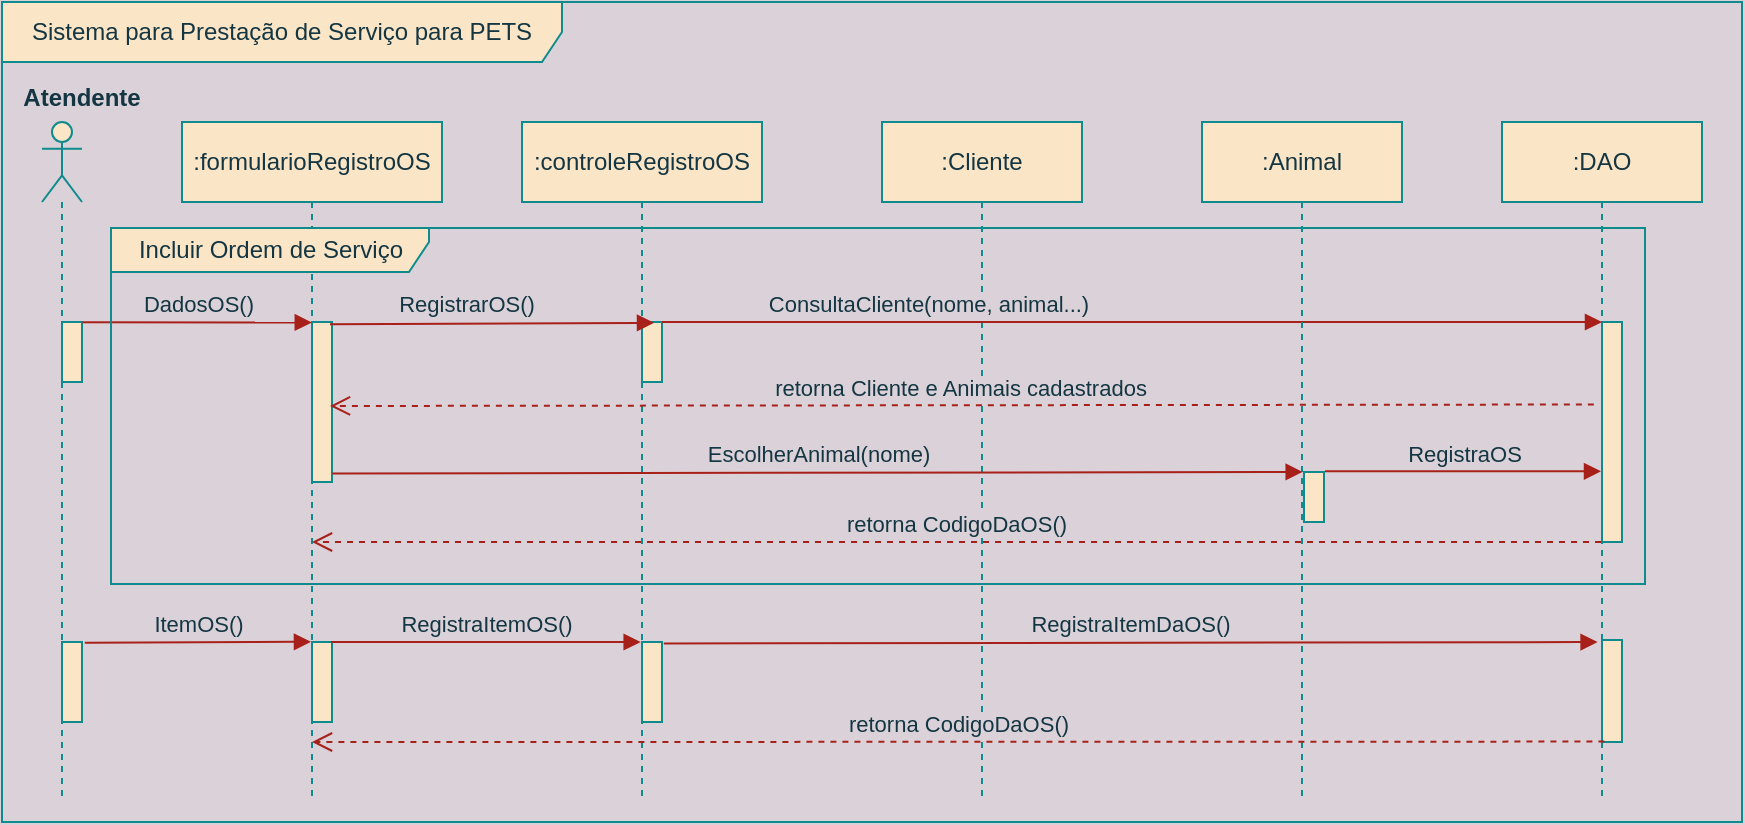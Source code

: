 <mxfile version="20.0.1" type="github">
  <diagram id="kgpKYQtTHZ0yAKxKKP6v" name="Page-1">
    <mxGraphModel dx="978" dy="545" grid="1" gridSize="10" guides="1" tooltips="1" connect="1" arrows="1" fold="1" page="1" pageScale="1" pageWidth="850" pageHeight="1100" background="#DAD2D8" math="0" shadow="0">
      <root>
        <mxCell id="0" />
        <mxCell id="1" parent="0" />
        <mxCell id="_muVhDr60phgIgJsRJF9-12" value="Sistema para Prestação de Serviço para PETS" style="shape=umlFrame;whiteSpace=wrap;html=1;sketch=0;width=280;height=30;fillColor=#FAE5C7;strokeColor=#0F8B8D;fontColor=#143642;" parent="1" vertex="1">
          <mxGeometry x="40" y="40" width="870" height="410" as="geometry" />
        </mxCell>
        <mxCell id="_muVhDr60phgIgJsRJF9-1" value="" style="shape=umlLifeline;participant=umlActor;perimeter=lifelinePerimeter;whiteSpace=wrap;html=1;container=1;collapsible=0;recursiveResize=0;verticalAlign=top;spacingTop=36;outlineConnect=0;rounded=0;sketch=0;fillColor=#FAE5C7;strokeColor=#0F8B8D;fontColor=#143642;" parent="1" vertex="1">
          <mxGeometry x="60" y="100" width="20" height="340" as="geometry" />
        </mxCell>
        <mxCell id="_muVhDr60phgIgJsRJF9-8" value="" style="html=1;points=[];perimeter=orthogonalPerimeter;sketch=0;fillColor=#FAE5C7;strokeColor=#0F8B8D;fontColor=#143642;" parent="_muVhDr60phgIgJsRJF9-1" vertex="1">
          <mxGeometry x="10" y="100" width="10" height="30" as="geometry" />
        </mxCell>
        <mxCell id="_muVhDr60phgIgJsRJF9-2" value=":formularioRegistroOS" style="shape=umlLifeline;perimeter=lifelinePerimeter;whiteSpace=wrap;html=1;container=1;collapsible=0;recursiveResize=0;outlineConnect=0;rounded=0;sketch=0;fillColor=#FAE5C7;strokeColor=#0F8B8D;fontColor=#143642;" parent="1" vertex="1">
          <mxGeometry x="130" y="100" width="130" height="340" as="geometry" />
        </mxCell>
        <mxCell id="_muVhDr60phgIgJsRJF9-10" value="" style="html=1;points=[];perimeter=orthogonalPerimeter;sketch=0;fillColor=#FAE5C7;strokeColor=#0F8B8D;fontColor=#143642;" parent="_muVhDr60phgIgJsRJF9-2" vertex="1">
          <mxGeometry x="65" y="100" width="10" height="80" as="geometry" />
        </mxCell>
        <mxCell id="hoexG68zyw0x6wc4uR14-14" value="" style="html=1;points=[];perimeter=orthogonalPerimeter;fillColor=#FAE5C7;strokeColor=#0F8B8D;fontColor=#143642;" vertex="1" parent="_muVhDr60phgIgJsRJF9-2">
          <mxGeometry x="65" y="260" width="10" height="40" as="geometry" />
        </mxCell>
        <mxCell id="6cp8o_F83PpAeZEBxeit-1" value=":controleRegistroOS" style="shape=umlLifeline;perimeter=lifelinePerimeter;whiteSpace=wrap;html=1;container=1;collapsible=0;recursiveResize=0;outlineConnect=0;fillColor=#FAE5C7;strokeColor=#0F8B8D;fontColor=#143642;" parent="1" vertex="1">
          <mxGeometry x="300" y="100" width="120" height="340" as="geometry" />
        </mxCell>
        <mxCell id="6cp8o_F83PpAeZEBxeit-9" value="" style="html=1;points=[];perimeter=orthogonalPerimeter;fillColor=#FAE5C7;strokeColor=#0F8B8D;fontColor=#143642;" parent="6cp8o_F83PpAeZEBxeit-1" vertex="1">
          <mxGeometry x="60" y="100" width="10" height="30" as="geometry" />
        </mxCell>
        <mxCell id="hoexG68zyw0x6wc4uR14-15" value="" style="html=1;points=[];perimeter=orthogonalPerimeter;fillColor=#FAE5C7;strokeColor=#0F8B8D;fontColor=#143642;" vertex="1" parent="6cp8o_F83PpAeZEBxeit-1">
          <mxGeometry x="60" y="260" width="10" height="40" as="geometry" />
        </mxCell>
        <mxCell id="6cp8o_F83PpAeZEBxeit-2" value=":Cliente" style="shape=umlLifeline;perimeter=lifelinePerimeter;whiteSpace=wrap;html=1;container=1;collapsible=0;recursiveResize=0;outlineConnect=0;fillColor=#FAE5C7;strokeColor=#0F8B8D;fontColor=#143642;" parent="1" vertex="1">
          <mxGeometry x="480" y="100" width="100" height="340" as="geometry" />
        </mxCell>
        <mxCell id="6cp8o_F83PpAeZEBxeit-3" value=":DAO" style="shape=umlLifeline;perimeter=lifelinePerimeter;whiteSpace=wrap;html=1;container=1;collapsible=0;recursiveResize=0;outlineConnect=0;fillColor=#FAE5C7;strokeColor=#0F8B8D;fontColor=#143642;" parent="1" vertex="1">
          <mxGeometry x="790" y="100" width="100" height="340" as="geometry" />
        </mxCell>
        <mxCell id="6cp8o_F83PpAeZEBxeit-20" value="" style="html=1;points=[];perimeter=orthogonalPerimeter;fillColor=#FAE5C7;strokeColor=#0F8B8D;fontColor=#143642;" parent="6cp8o_F83PpAeZEBxeit-3" vertex="1">
          <mxGeometry x="50" y="100" width="10" height="110" as="geometry" />
        </mxCell>
        <mxCell id="6cp8o_F83PpAeZEBxeit-10" value="RegistrarOS()" style="html=1;verticalAlign=bottom;endArrow=block;rounded=0;exitX=0.9;exitY=0.014;exitDx=0;exitDy=0;exitPerimeter=0;entryX=0.6;entryY=0.014;entryDx=0;entryDy=0;entryPerimeter=0;labelBackgroundColor=#DAD2D8;strokeColor=#A8201A;fontColor=#143642;" parent="1" source="_muVhDr60phgIgJsRJF9-10" target="6cp8o_F83PpAeZEBxeit-9" edge="1">
          <mxGeometry x="-0.16" y="1" width="80" relative="1" as="geometry">
            <mxPoint x="510" y="250" as="sourcePoint" />
            <mxPoint x="590" y="250" as="targetPoint" />
            <Array as="points" />
            <mxPoint as="offset" />
          </mxGeometry>
        </mxCell>
        <mxCell id="6cp8o_F83PpAeZEBxeit-12" value="ConsultaCliente(nome, animal...)" style="html=1;verticalAlign=bottom;endArrow=block;rounded=0;exitX=1;exitY=0;exitDx=0;exitDy=0;exitPerimeter=0;entryX=0;entryY=0;entryDx=0;entryDy=0;entryPerimeter=0;labelBackgroundColor=#DAD2D8;strokeColor=#A8201A;fontColor=#143642;" parent="1" source="6cp8o_F83PpAeZEBxeit-9" target="6cp8o_F83PpAeZEBxeit-20" edge="1">
          <mxGeometry x="-0.433" width="80" relative="1" as="geometry">
            <mxPoint x="510" y="250" as="sourcePoint" />
            <mxPoint x="590" y="250" as="targetPoint" />
            <mxPoint as="offset" />
          </mxGeometry>
        </mxCell>
        <mxCell id="6cp8o_F83PpAeZEBxeit-16" value="DadosOS()" style="html=1;verticalAlign=bottom;endArrow=block;rounded=0;exitX=1.022;exitY=0.003;exitDx=0;exitDy=0;exitPerimeter=0;entryX=-0.011;entryY=0.003;entryDx=0;entryDy=0;entryPerimeter=0;labelBackgroundColor=#DAD2D8;strokeColor=#A8201A;fontColor=#143642;" parent="1" source="_muVhDr60phgIgJsRJF9-8" target="_muVhDr60phgIgJsRJF9-10" edge="1">
          <mxGeometry width="80" relative="1" as="geometry">
            <mxPoint x="170" y="180" as="sourcePoint" />
            <mxPoint x="250" y="180" as="targetPoint" />
          </mxGeometry>
        </mxCell>
        <mxCell id="6cp8o_F83PpAeZEBxeit-21" value="retorna Cliente e Animais cadastrados" style="html=1;verticalAlign=bottom;endArrow=open;dashed=1;endSize=8;rounded=0;entryX=0.9;entryY=0.525;entryDx=0;entryDy=0;entryPerimeter=0;exitX=-0.406;exitY=0.375;exitDx=0;exitDy=0;exitPerimeter=0;labelBackgroundColor=#DAD2D8;strokeColor=#A8201A;fontColor=#143642;" parent="1" source="6cp8o_F83PpAeZEBxeit-20" target="_muVhDr60phgIgJsRJF9-10" edge="1">
          <mxGeometry x="0.004" relative="1" as="geometry">
            <mxPoint x="970" y="234" as="sourcePoint" />
            <mxPoint x="230" y="243" as="targetPoint" />
            <mxPoint as="offset" />
            <Array as="points" />
          </mxGeometry>
        </mxCell>
        <mxCell id="6cp8o_F83PpAeZEBxeit-15" value="Atendente" style="text;align=center;fontStyle=1;verticalAlign=middle;spacingLeft=3;spacingRight=3;strokeColor=none;rotatable=0;points=[[0,0.5],[1,0.5]];portConstraint=eastwest;fontColor=#143642;" parent="1" vertex="1">
          <mxGeometry x="40" y="74" width="80" height="26" as="geometry" />
        </mxCell>
        <mxCell id="6cp8o_F83PpAeZEBxeit-30" value="Incluir Ordem de Serviço" style="shape=umlFrame;whiteSpace=wrap;html=1;width=159;height=22;fillColor=#FAE5C7;strokeColor=#0F8B8D;fontColor=#143642;" parent="1" vertex="1">
          <mxGeometry x="94.5" y="153" width="767" height="178" as="geometry" />
        </mxCell>
        <mxCell id="hoexG68zyw0x6wc4uR14-1" value=":Animal" style="shape=umlLifeline;perimeter=lifelinePerimeter;whiteSpace=wrap;html=1;container=1;collapsible=0;recursiveResize=0;outlineConnect=0;fillColor=#FAE5C7;strokeColor=#0F8B8D;fontColor=#143642;" vertex="1" parent="1">
          <mxGeometry x="640" y="100" width="100" height="340" as="geometry" />
        </mxCell>
        <mxCell id="hoexG68zyw0x6wc4uR14-3" value="" style="html=1;points=[];perimeter=orthogonalPerimeter;fillColor=#FAE5C7;strokeColor=#0F8B8D;fontColor=#143642;" vertex="1" parent="hoexG68zyw0x6wc4uR14-1">
          <mxGeometry x="51" y="175" width="10" height="25" as="geometry" />
        </mxCell>
        <mxCell id="hoexG68zyw0x6wc4uR14-2" value="EscolherAnimal(nome)" style="html=1;verticalAlign=bottom;endArrow=block;rounded=0;exitX=1.01;exitY=0.947;exitDx=0;exitDy=0;exitPerimeter=0;entryX=-0.066;entryY=-0.002;entryDx=0;entryDy=0;entryPerimeter=0;labelBackgroundColor=#DAD2D8;strokeColor=#A8201A;fontColor=#143642;" edge="1" parent="1" source="_muVhDr60phgIgJsRJF9-10" target="hoexG68zyw0x6wc4uR14-3">
          <mxGeometry width="80" relative="1" as="geometry">
            <mxPoint x="220" y="270" as="sourcePoint" />
            <mxPoint x="300" y="270" as="targetPoint" />
            <Array as="points" />
          </mxGeometry>
        </mxCell>
        <mxCell id="hoexG68zyw0x6wc4uR14-5" value="RegistraOS" style="html=1;verticalAlign=bottom;endArrow=block;rounded=0;exitX=1.052;exitY=-0.014;exitDx=0;exitDy=0;exitPerimeter=0;labelBackgroundColor=#DAD2D8;strokeColor=#A8201A;fontColor=#143642;" edge="1" parent="1" source="hoexG68zyw0x6wc4uR14-3" target="6cp8o_F83PpAeZEBxeit-3">
          <mxGeometry width="80" relative="1" as="geometry">
            <mxPoint x="740" y="280" as="sourcePoint" />
            <mxPoint x="820" y="280" as="targetPoint" />
          </mxGeometry>
        </mxCell>
        <mxCell id="hoexG68zyw0x6wc4uR14-8" value="retorna CodigoDaOS()" style="html=1;verticalAlign=bottom;endArrow=open;dashed=1;endSize=8;rounded=0;labelBackgroundColor=#DAD2D8;strokeColor=#A8201A;fontColor=#143642;" edge="1" parent="1" source="6cp8o_F83PpAeZEBxeit-3" target="_muVhDr60phgIgJsRJF9-2">
          <mxGeometry relative="1" as="geometry">
            <mxPoint x="910" y="309.5" as="sourcePoint" />
            <mxPoint x="830" y="309.5" as="targetPoint" />
            <Array as="points">
              <mxPoint x="770" y="310" />
            </Array>
          </mxGeometry>
        </mxCell>
        <mxCell id="hoexG68zyw0x6wc4uR14-12" value="" style="html=1;points=[];perimeter=orthogonalPerimeter;fillColor=#FAE5C7;strokeColor=#0F8B8D;fontColor=#143642;" vertex="1" parent="1">
          <mxGeometry x="70" y="360" width="10" height="40" as="geometry" />
        </mxCell>
        <mxCell id="hoexG68zyw0x6wc4uR14-13" value="ItemOS()" style="html=1;verticalAlign=bottom;endArrow=block;rounded=0;entryX=-0.053;entryY=-0.003;entryDx=0;entryDy=0;entryPerimeter=0;exitX=1.14;exitY=0.008;exitDx=0;exitDy=0;exitPerimeter=0;labelBackgroundColor=#DAD2D8;strokeColor=#A8201A;fontColor=#143642;" edge="1" parent="1" source="hoexG68zyw0x6wc4uR14-12" target="hoexG68zyw0x6wc4uR14-14">
          <mxGeometry width="80" relative="1" as="geometry">
            <mxPoint x="80" y="360" as="sourcePoint" />
            <mxPoint x="160" y="360" as="targetPoint" />
          </mxGeometry>
        </mxCell>
        <mxCell id="hoexG68zyw0x6wc4uR14-16" value="RegistraItemOS()" style="html=1;verticalAlign=bottom;endArrow=block;rounded=0;exitX=0.95;exitY=0;exitDx=0;exitDy=0;exitPerimeter=0;entryX=-0.067;entryY=0;entryDx=0;entryDy=0;entryPerimeter=0;labelBackgroundColor=#DAD2D8;strokeColor=#A8201A;fontColor=#143642;" edge="1" parent="1" source="hoexG68zyw0x6wc4uR14-14" target="hoexG68zyw0x6wc4uR14-15">
          <mxGeometry width="80" relative="1" as="geometry">
            <mxPoint x="350" y="350" as="sourcePoint" />
            <mxPoint x="430" y="350" as="targetPoint" />
            <Array as="points">
              <mxPoint x="350" y="360" />
            </Array>
          </mxGeometry>
        </mxCell>
        <mxCell id="hoexG68zyw0x6wc4uR14-17" value="RegistraItemDaOS()" style="html=1;verticalAlign=bottom;endArrow=block;rounded=0;exitX=1.091;exitY=0.018;exitDx=0;exitDy=0;exitPerimeter=0;entryX=-0.221;entryY=0.02;entryDx=0;entryDy=0;entryPerimeter=0;labelBackgroundColor=#DAD2D8;strokeColor=#A8201A;fontColor=#143642;" edge="1" parent="1" source="hoexG68zyw0x6wc4uR14-15" target="hoexG68zyw0x6wc4uR14-18">
          <mxGeometry width="80" relative="1" as="geometry">
            <mxPoint x="420" y="400" as="sourcePoint" />
            <mxPoint x="500" y="400" as="targetPoint" />
          </mxGeometry>
        </mxCell>
        <mxCell id="hoexG68zyw0x6wc4uR14-18" value="" style="html=1;points=[];perimeter=orthogonalPerimeter;fillColor=#FAE5C7;strokeColor=#0F8B8D;fontColor=#143642;" vertex="1" parent="1">
          <mxGeometry x="840" y="359" width="10" height="51" as="geometry" />
        </mxCell>
        <mxCell id="hoexG68zyw0x6wc4uR14-19" value="retorna CodigoDaOS()" style="html=1;verticalAlign=bottom;endArrow=open;dashed=1;endSize=8;rounded=0;exitX=0.12;exitY=0.996;exitDx=0;exitDy=0;exitPerimeter=0;labelBackgroundColor=#DAD2D8;strokeColor=#A8201A;fontColor=#143642;" edge="1" parent="1" source="hoexG68zyw0x6wc4uR14-18" target="_muVhDr60phgIgJsRJF9-2">
          <mxGeometry relative="1" as="geometry">
            <mxPoint x="830" y="398.63" as="sourcePoint" />
            <mxPoint x="750" y="398.63" as="targetPoint" />
            <Array as="points">
              <mxPoint x="260" y="410" />
            </Array>
          </mxGeometry>
        </mxCell>
      </root>
    </mxGraphModel>
  </diagram>
</mxfile>
